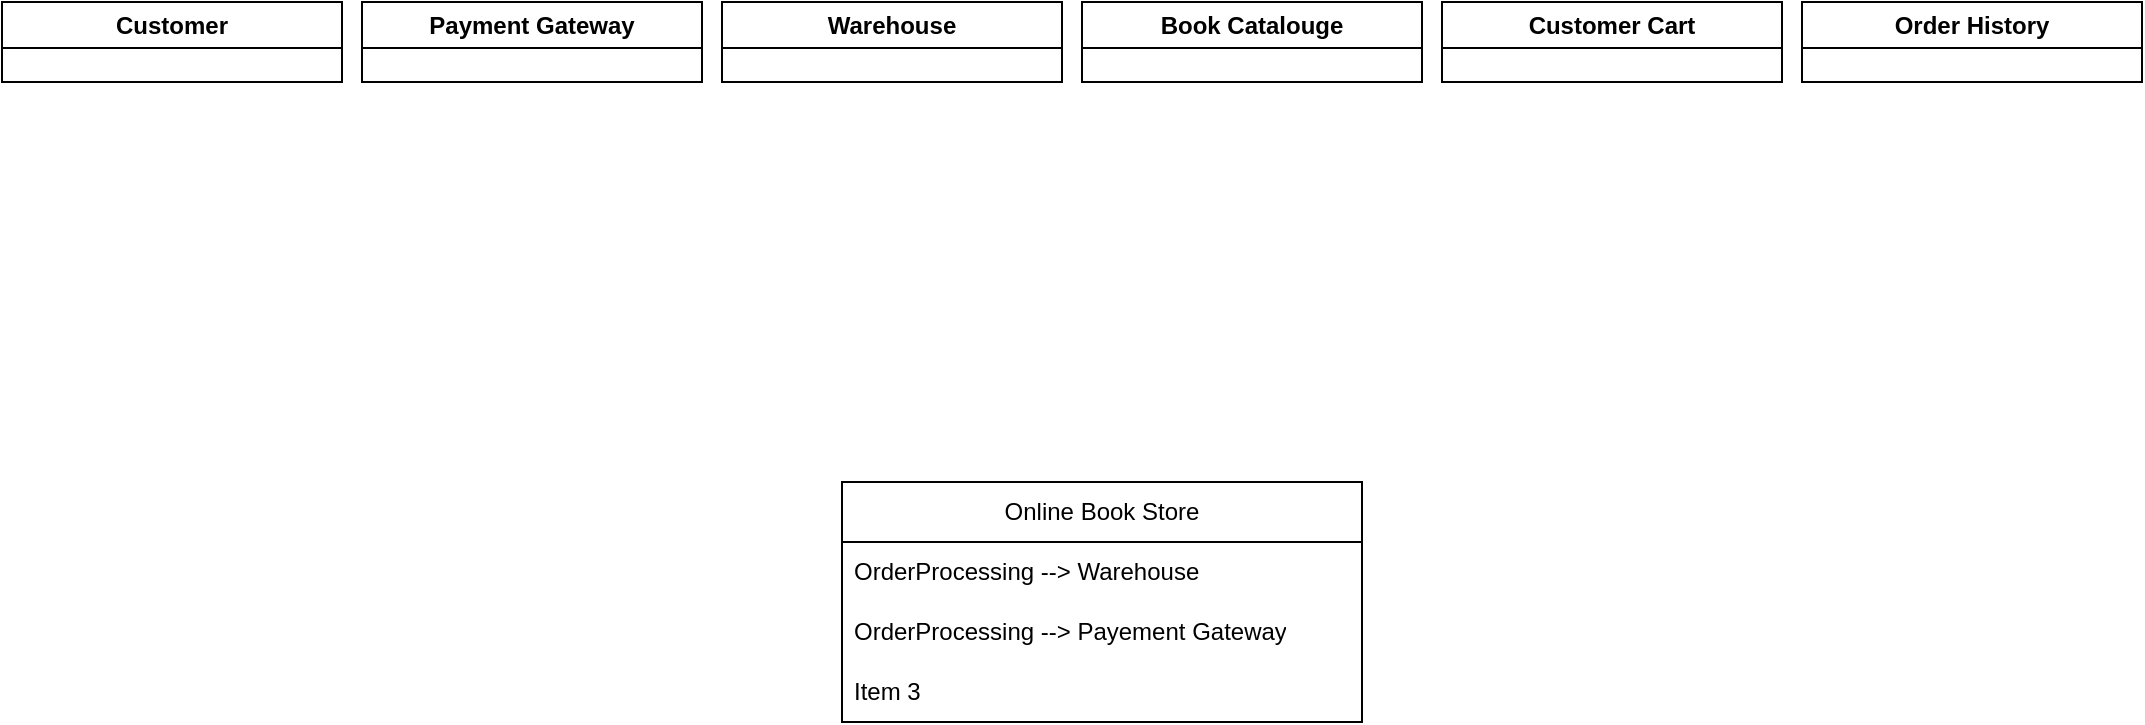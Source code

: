 <mxfile version="21.7.2" type="github">
  <diagram name="Page-1" id="e7e014a7-5840-1c2e-5031-d8a46d1fe8dd">
    <mxGraphModel dx="1489" dy="832" grid="1" gridSize="10" guides="1" tooltips="1" connect="1" arrows="1" fold="1" page="1" pageScale="1" pageWidth="1169" pageHeight="826" background="none" math="0" shadow="0">
      <root>
        <mxCell id="0" />
        <mxCell id="1" parent="0" />
        <mxCell id="bN8ejbelT_9eSDVCJ1QS-51" value="Customer" style="swimlane;whiteSpace=wrap;html=1;" vertex="1" parent="1">
          <mxGeometry x="40" y="110" width="170" height="40" as="geometry" />
        </mxCell>
        <mxCell id="bN8ejbelT_9eSDVCJ1QS-52" value="Payment Gateway" style="swimlane;whiteSpace=wrap;html=1;" vertex="1" parent="1">
          <mxGeometry x="220" y="110" width="170" height="40" as="geometry" />
        </mxCell>
        <mxCell id="bN8ejbelT_9eSDVCJ1QS-54" value="Warehouse" style="swimlane;whiteSpace=wrap;html=1;" vertex="1" parent="1">
          <mxGeometry x="400" y="110" width="170" height="40" as="geometry" />
        </mxCell>
        <mxCell id="bN8ejbelT_9eSDVCJ1QS-55" value="Book Catalouge" style="swimlane;whiteSpace=wrap;html=1;" vertex="1" parent="1">
          <mxGeometry x="580" y="110" width="170" height="40" as="geometry" />
        </mxCell>
        <mxCell id="bN8ejbelT_9eSDVCJ1QS-56" value="Customer Cart" style="swimlane;whiteSpace=wrap;html=1;" vertex="1" parent="1">
          <mxGeometry x="760" y="110" width="170" height="40" as="geometry" />
        </mxCell>
        <mxCell id="bN8ejbelT_9eSDVCJ1QS-57" value="Order History" style="swimlane;whiteSpace=wrap;html=1;" vertex="1" parent="1">
          <mxGeometry x="940" y="110" width="170" height="40" as="geometry" />
        </mxCell>
        <mxCell id="bN8ejbelT_9eSDVCJ1QS-58" value="Online Book Store" style="swimlane;fontStyle=0;childLayout=stackLayout;horizontal=1;startSize=30;horizontalStack=0;resizeParent=1;resizeParentMax=0;resizeLast=0;collapsible=1;marginBottom=0;whiteSpace=wrap;html=1;" vertex="1" parent="1">
          <mxGeometry x="460" y="350" width="260" height="120" as="geometry" />
        </mxCell>
        <mxCell id="bN8ejbelT_9eSDVCJ1QS-59" value="OrderProcessing --&amp;gt; Warehouse" style="text;strokeColor=none;fillColor=none;align=left;verticalAlign=middle;spacingLeft=4;spacingRight=4;overflow=hidden;points=[[0,0.5],[1,0.5]];portConstraint=eastwest;rotatable=0;whiteSpace=wrap;html=1;" vertex="1" parent="bN8ejbelT_9eSDVCJ1QS-58">
          <mxGeometry y="30" width="260" height="30" as="geometry" />
        </mxCell>
        <mxCell id="bN8ejbelT_9eSDVCJ1QS-60" value="OrderProcessing --&amp;gt; Payement Gateway" style="text;strokeColor=none;fillColor=none;align=left;verticalAlign=middle;spacingLeft=4;spacingRight=4;overflow=hidden;points=[[0,0.5],[1,0.5]];portConstraint=eastwest;rotatable=0;whiteSpace=wrap;html=1;" vertex="1" parent="bN8ejbelT_9eSDVCJ1QS-58">
          <mxGeometry y="60" width="260" height="30" as="geometry" />
        </mxCell>
        <mxCell id="bN8ejbelT_9eSDVCJ1QS-61" value="Item 3" style="text;strokeColor=none;fillColor=none;align=left;verticalAlign=middle;spacingLeft=4;spacingRight=4;overflow=hidden;points=[[0,0.5],[1,0.5]];portConstraint=eastwest;rotatable=0;whiteSpace=wrap;html=1;" vertex="1" parent="bN8ejbelT_9eSDVCJ1QS-58">
          <mxGeometry y="90" width="260" height="30" as="geometry" />
        </mxCell>
      </root>
    </mxGraphModel>
  </diagram>
</mxfile>
